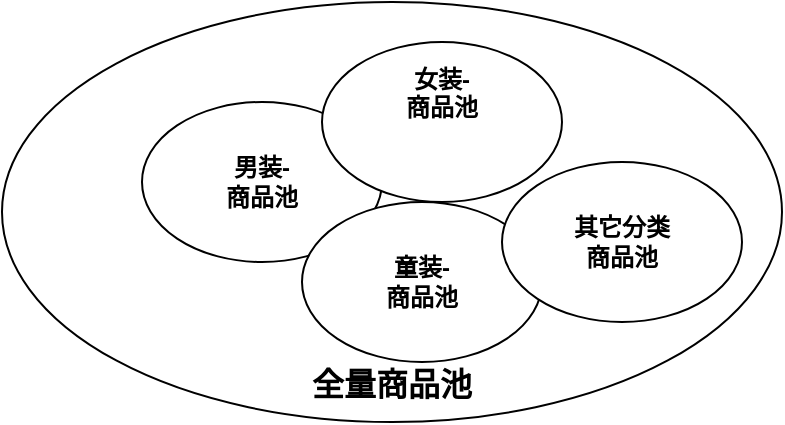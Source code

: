 <mxfile version="17.4.0" type="github">
  <diagram id="F0W5LtZeSDdKuc8qU7w1" name="Page-1">
    <mxGraphModel dx="868" dy="440" grid="1" gridSize="10" guides="1" tooltips="1" connect="1" arrows="1" fold="1" page="1" pageScale="1" pageWidth="827" pageHeight="1169" math="0" shadow="0">
      <root>
        <mxCell id="0" />
        <mxCell id="1" parent="0" />
        <mxCell id="4YaSsg_hcqn5F_91b_QC-1" value="&lt;div style=&quot;font-size: 16px&quot;&gt;&lt;br style=&quot;font-size: 16px&quot;&gt;&lt;/div&gt;&lt;div style=&quot;font-size: 16px&quot;&gt;&lt;br style=&quot;font-size: 16px&quot;&gt;&lt;/div&gt;&lt;div style=&quot;font-size: 16px&quot;&gt;&lt;br style=&quot;font-size: 16px&quot;&gt;&lt;/div&gt;&lt;div style=&quot;font-size: 16px&quot;&gt;&lt;br style=&quot;font-size: 16px&quot;&gt;&lt;/div&gt;&lt;div style=&quot;font-size: 16px&quot;&gt;&lt;br style=&quot;font-size: 16px&quot;&gt;&lt;/div&gt;&lt;div style=&quot;font-size: 16px&quot;&gt;&lt;br style=&quot;font-size: 16px&quot;&gt;&lt;/div&gt;&lt;div style=&quot;font-size: 16px&quot;&gt;&lt;br style=&quot;font-size: 16px&quot;&gt;&lt;/div&gt;&lt;div style=&quot;font-size: 16px&quot;&gt;&lt;br style=&quot;font-size: 16px&quot;&gt;&lt;/div&gt;&lt;div style=&quot;font-size: 16px&quot;&gt;&lt;br style=&quot;font-size: 16px&quot;&gt;&lt;/div&gt;&lt;div style=&quot;font-size: 16px&quot;&gt;全量商品池&lt;/div&gt;" style="ellipse;whiteSpace=wrap;html=1;fontStyle=1;fontSize=16;" vertex="1" parent="1">
          <mxGeometry x="120" y="150" width="390" height="210" as="geometry" />
        </mxCell>
        <mxCell id="4YaSsg_hcqn5F_91b_QC-2" value="&lt;div&gt;男装-&lt;/div&gt;&lt;div&gt;商品池&lt;br&gt;&lt;/div&gt;" style="ellipse;whiteSpace=wrap;html=1;fontStyle=1" vertex="1" parent="1">
          <mxGeometry x="190" y="200" width="120" height="80" as="geometry" />
        </mxCell>
        <mxCell id="4YaSsg_hcqn5F_91b_QC-3" value="&lt;div&gt;女装-&lt;/div&gt;&lt;div&gt;商品池&lt;/div&gt;&lt;div&gt;&lt;br&gt;&lt;/div&gt;&lt;div&gt;&lt;br&gt;&lt;/div&gt;" style="ellipse;whiteSpace=wrap;html=1;fontStyle=1" vertex="1" parent="1">
          <mxGeometry x="280" y="170" width="120" height="80" as="geometry" />
        </mxCell>
        <mxCell id="4YaSsg_hcqn5F_91b_QC-4" value="&lt;div&gt;童装-&lt;/div&gt;&lt;div&gt;商品池&lt;br&gt;&lt;/div&gt;" style="ellipse;whiteSpace=wrap;html=1;fontStyle=1" vertex="1" parent="1">
          <mxGeometry x="270" y="250" width="120" height="80" as="geometry" />
        </mxCell>
        <mxCell id="4YaSsg_hcqn5F_91b_QC-5" value="&lt;div&gt;其它分类&lt;/div&gt;&lt;div&gt;商品池&lt;br&gt;&lt;/div&gt;" style="ellipse;whiteSpace=wrap;html=1;fontStyle=1" vertex="1" parent="1">
          <mxGeometry x="370" y="230" width="120" height="80" as="geometry" />
        </mxCell>
      </root>
    </mxGraphModel>
  </diagram>
</mxfile>
